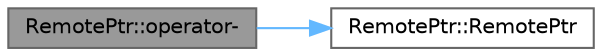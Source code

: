 digraph "RemotePtr::operator-"
{
 // LATEX_PDF_SIZE
  bgcolor="transparent";
  edge [fontname=Helvetica,fontsize=10,labelfontname=Helvetica,labelfontsize=10];
  node [fontname=Helvetica,fontsize=10,shape=box,height=0.2,width=0.4];
  rankdir="LR";
  Node1 [id="Node000001",label="RemotePtr::operator-",height=0.2,width=0.4,color="gray40", fillcolor="grey60", style="filled", fontcolor="black",tooltip=" "];
  Node1 -> Node2 [id="edge1_Node000001_Node000002",color="steelblue1",style="solid",tooltip=" "];
  Node2 [id="Node000002",label="RemotePtr::RemotePtr",height=0.2,width=0.4,color="grey40", fillcolor="white", style="filled",URL="$class_remote_ptr.html#a48fd10ab2cb3eacd506f73f1cbac3100",tooltip="Construct a new Remote Ptr object."];
}
